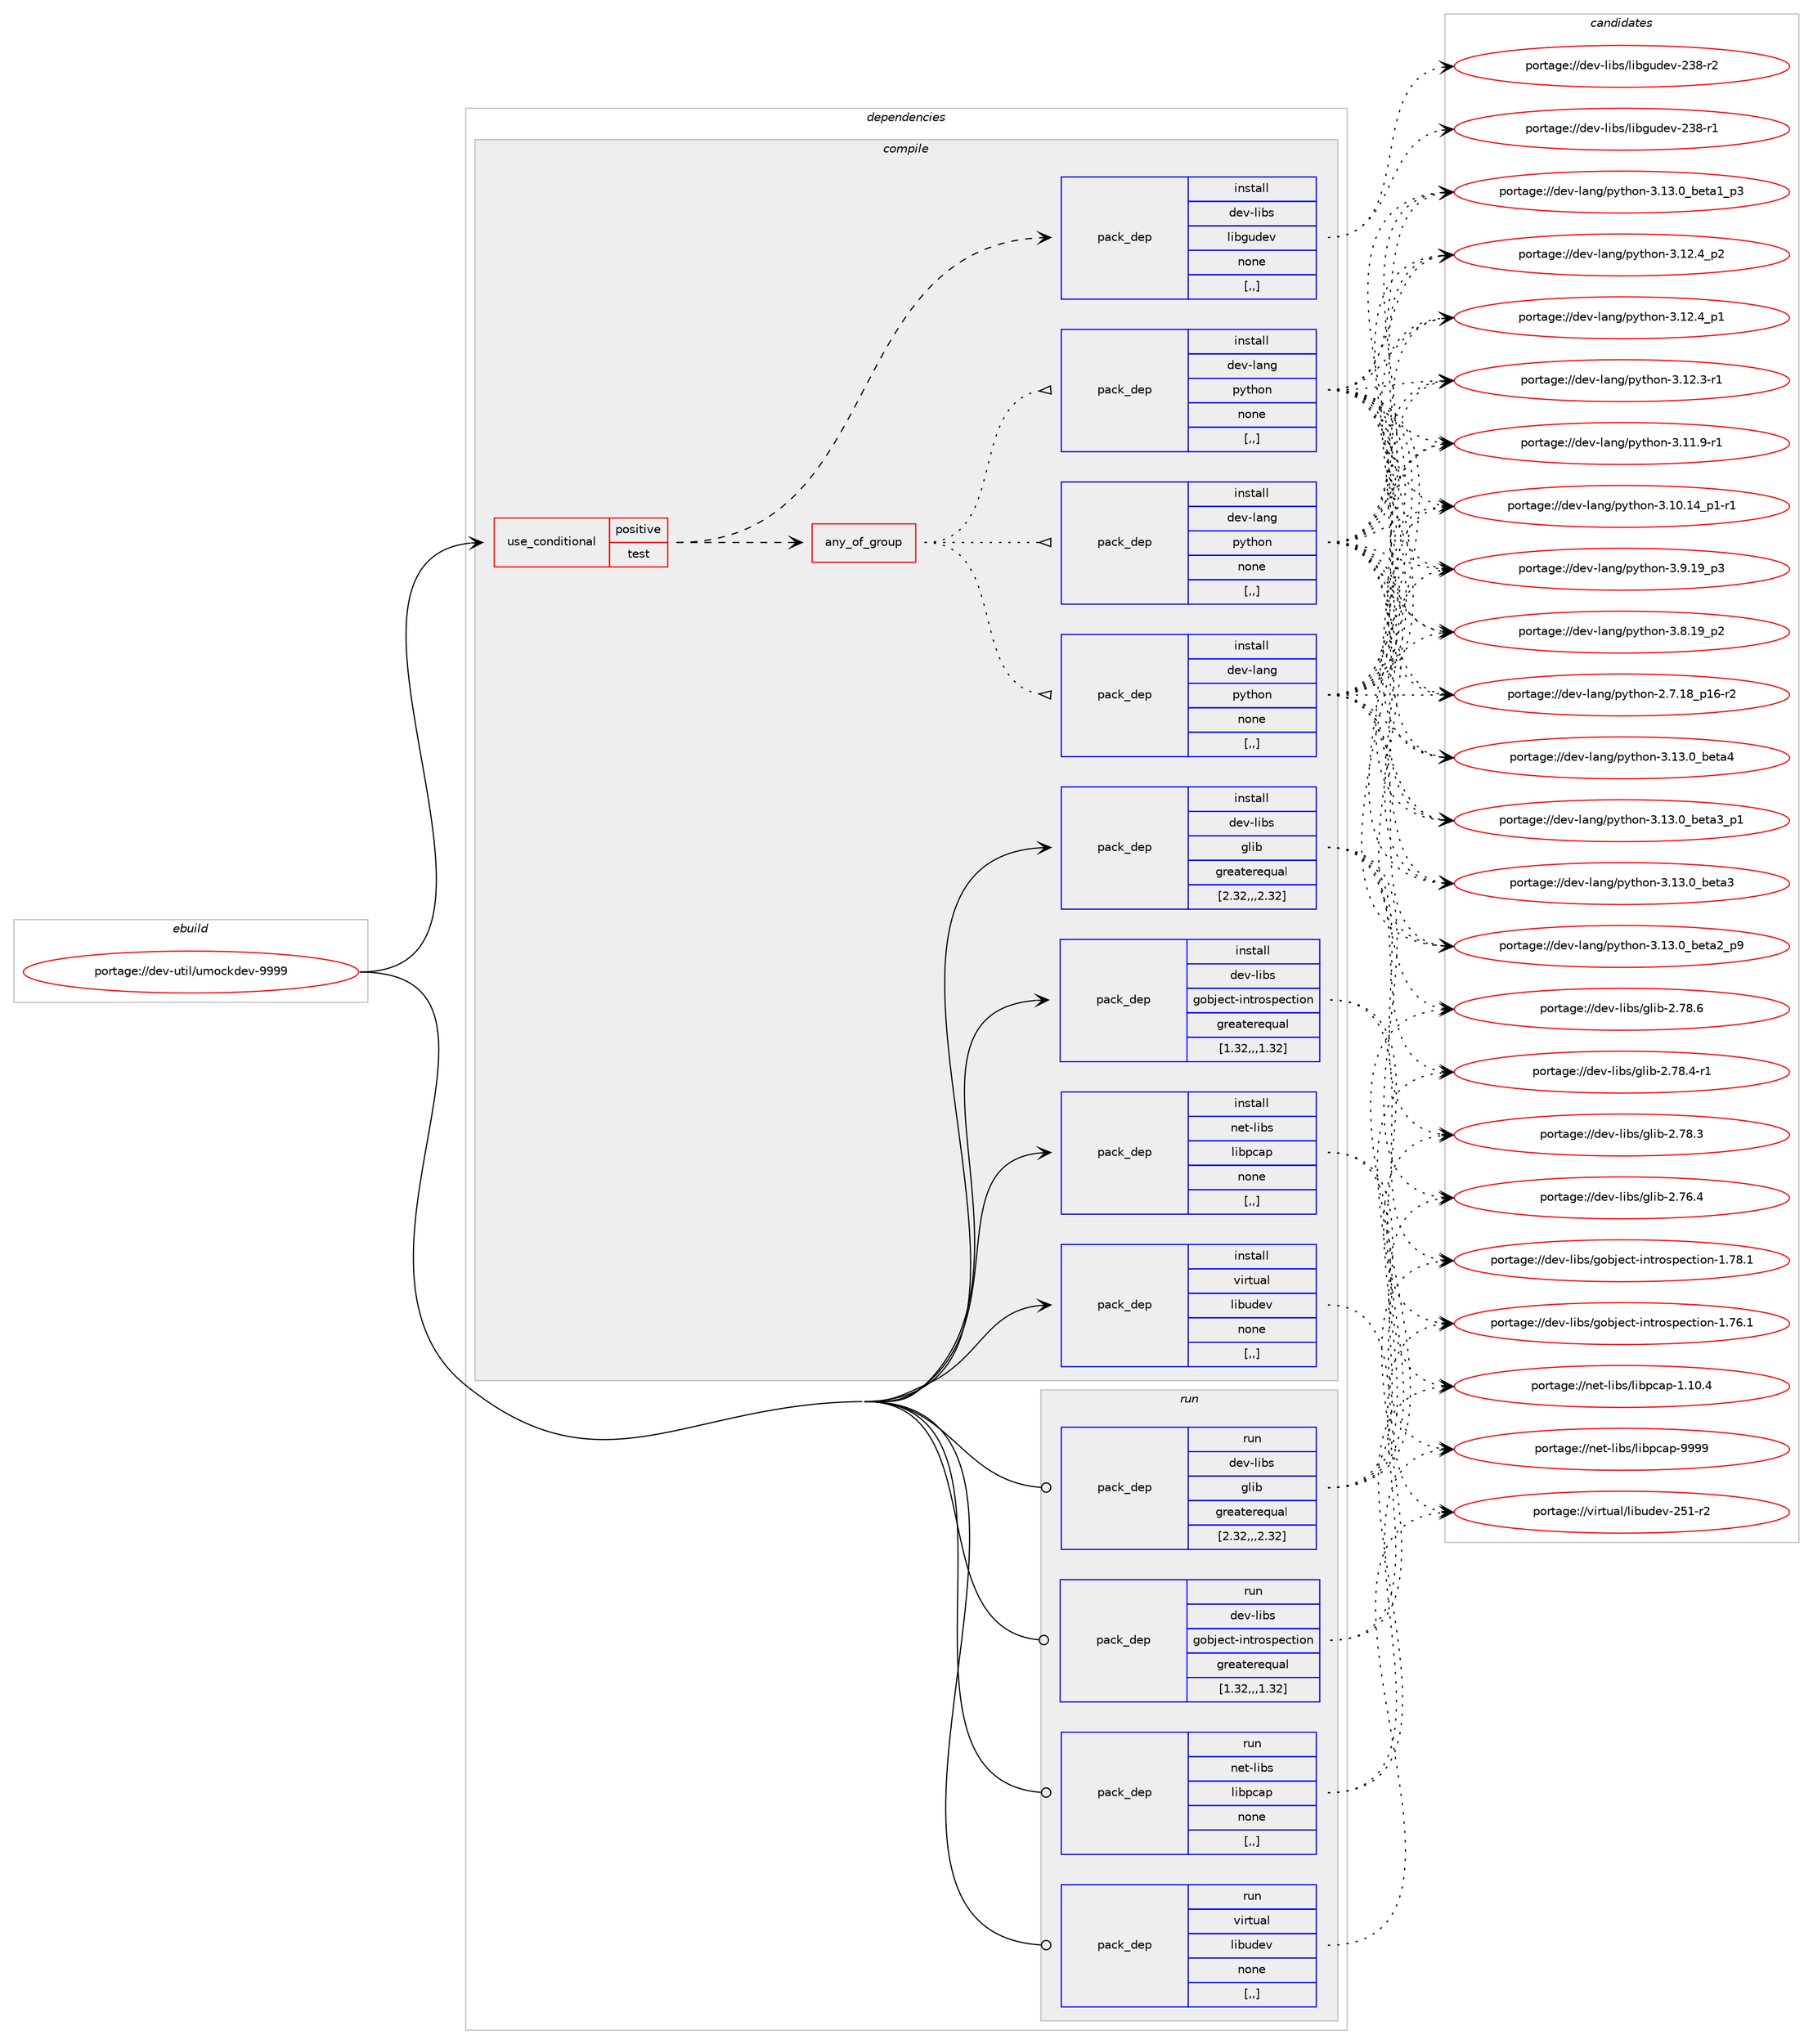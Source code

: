 digraph prolog {

# *************
# Graph options
# *************

newrank=true;
concentrate=true;
compound=true;
graph [rankdir=LR,fontname=Helvetica,fontsize=10,ranksep=1.5];#, ranksep=2.5, nodesep=0.2];
edge  [arrowhead=vee];
node  [fontname=Helvetica,fontsize=10];

# **********
# The ebuild
# **********

subgraph cluster_leftcol {
color=gray;
label=<<i>ebuild</i>>;
id [label="portage://dev-util/umockdev-9999", color=red, width=4, href="../dev-util/umockdev-9999.svg"];
}

# ****************
# The dependencies
# ****************

subgraph cluster_midcol {
color=gray;
label=<<i>dependencies</i>>;
subgraph cluster_compile {
fillcolor="#eeeeee";
style=filled;
label=<<i>compile</i>>;
subgraph cond61851 {
dependency219878 [label=<<TABLE BORDER="0" CELLBORDER="1" CELLSPACING="0" CELLPADDING="4"><TR><TD ROWSPAN="3" CELLPADDING="10">use_conditional</TD></TR><TR><TD>positive</TD></TR><TR><TD>test</TD></TR></TABLE>>, shape=none, color=red];
subgraph any1292 {
dependency219879 [label=<<TABLE BORDER="0" CELLBORDER="1" CELLSPACING="0" CELLPADDING="4"><TR><TD CELLPADDING="10">any_of_group</TD></TR></TABLE>>, shape=none, color=red];subgraph pack156581 {
dependency219880 [label=<<TABLE BORDER="0" CELLBORDER="1" CELLSPACING="0" CELLPADDING="4" WIDTH="220"><TR><TD ROWSPAN="6" CELLPADDING="30">pack_dep</TD></TR><TR><TD WIDTH="110">install</TD></TR><TR><TD>dev-lang</TD></TR><TR><TD>python</TD></TR><TR><TD>none</TD></TR><TR><TD>[,,]</TD></TR></TABLE>>, shape=none, color=blue];
}
dependency219879:e -> dependency219880:w [weight=20,style="dotted",arrowhead="oinv"];
subgraph pack156582 {
dependency219881 [label=<<TABLE BORDER="0" CELLBORDER="1" CELLSPACING="0" CELLPADDING="4" WIDTH="220"><TR><TD ROWSPAN="6" CELLPADDING="30">pack_dep</TD></TR><TR><TD WIDTH="110">install</TD></TR><TR><TD>dev-lang</TD></TR><TR><TD>python</TD></TR><TR><TD>none</TD></TR><TR><TD>[,,]</TD></TR></TABLE>>, shape=none, color=blue];
}
dependency219879:e -> dependency219881:w [weight=20,style="dotted",arrowhead="oinv"];
subgraph pack156583 {
dependency219882 [label=<<TABLE BORDER="0" CELLBORDER="1" CELLSPACING="0" CELLPADDING="4" WIDTH="220"><TR><TD ROWSPAN="6" CELLPADDING="30">pack_dep</TD></TR><TR><TD WIDTH="110">install</TD></TR><TR><TD>dev-lang</TD></TR><TR><TD>python</TD></TR><TR><TD>none</TD></TR><TR><TD>[,,]</TD></TR></TABLE>>, shape=none, color=blue];
}
dependency219879:e -> dependency219882:w [weight=20,style="dotted",arrowhead="oinv"];
}
dependency219878:e -> dependency219879:w [weight=20,style="dashed",arrowhead="vee"];
subgraph pack156584 {
dependency219883 [label=<<TABLE BORDER="0" CELLBORDER="1" CELLSPACING="0" CELLPADDING="4" WIDTH="220"><TR><TD ROWSPAN="6" CELLPADDING="30">pack_dep</TD></TR><TR><TD WIDTH="110">install</TD></TR><TR><TD>dev-libs</TD></TR><TR><TD>libgudev</TD></TR><TR><TD>none</TD></TR><TR><TD>[,,]</TD></TR></TABLE>>, shape=none, color=blue];
}
dependency219878:e -> dependency219883:w [weight=20,style="dashed",arrowhead="vee"];
}
id:e -> dependency219878:w [weight=20,style="solid",arrowhead="vee"];
subgraph pack156585 {
dependency219884 [label=<<TABLE BORDER="0" CELLBORDER="1" CELLSPACING="0" CELLPADDING="4" WIDTH="220"><TR><TD ROWSPAN="6" CELLPADDING="30">pack_dep</TD></TR><TR><TD WIDTH="110">install</TD></TR><TR><TD>dev-libs</TD></TR><TR><TD>glib</TD></TR><TR><TD>greaterequal</TD></TR><TR><TD>[2.32,,,2.32]</TD></TR></TABLE>>, shape=none, color=blue];
}
id:e -> dependency219884:w [weight=20,style="solid",arrowhead="vee"];
subgraph pack156586 {
dependency219885 [label=<<TABLE BORDER="0" CELLBORDER="1" CELLSPACING="0" CELLPADDING="4" WIDTH="220"><TR><TD ROWSPAN="6" CELLPADDING="30">pack_dep</TD></TR><TR><TD WIDTH="110">install</TD></TR><TR><TD>dev-libs</TD></TR><TR><TD>gobject-introspection</TD></TR><TR><TD>greaterequal</TD></TR><TR><TD>[1.32,,,1.32]</TD></TR></TABLE>>, shape=none, color=blue];
}
id:e -> dependency219885:w [weight=20,style="solid",arrowhead="vee"];
subgraph pack156587 {
dependency219886 [label=<<TABLE BORDER="0" CELLBORDER="1" CELLSPACING="0" CELLPADDING="4" WIDTH="220"><TR><TD ROWSPAN="6" CELLPADDING="30">pack_dep</TD></TR><TR><TD WIDTH="110">install</TD></TR><TR><TD>net-libs</TD></TR><TR><TD>libpcap</TD></TR><TR><TD>none</TD></TR><TR><TD>[,,]</TD></TR></TABLE>>, shape=none, color=blue];
}
id:e -> dependency219886:w [weight=20,style="solid",arrowhead="vee"];
subgraph pack156588 {
dependency219887 [label=<<TABLE BORDER="0" CELLBORDER="1" CELLSPACING="0" CELLPADDING="4" WIDTH="220"><TR><TD ROWSPAN="6" CELLPADDING="30">pack_dep</TD></TR><TR><TD WIDTH="110">install</TD></TR><TR><TD>virtual</TD></TR><TR><TD>libudev</TD></TR><TR><TD>none</TD></TR><TR><TD>[,,]</TD></TR></TABLE>>, shape=none, color=blue];
}
id:e -> dependency219887:w [weight=20,style="solid",arrowhead="vee"];
}
subgraph cluster_compileandrun {
fillcolor="#eeeeee";
style=filled;
label=<<i>compile and run</i>>;
}
subgraph cluster_run {
fillcolor="#eeeeee";
style=filled;
label=<<i>run</i>>;
subgraph pack156589 {
dependency219888 [label=<<TABLE BORDER="0" CELLBORDER="1" CELLSPACING="0" CELLPADDING="4" WIDTH="220"><TR><TD ROWSPAN="6" CELLPADDING="30">pack_dep</TD></TR><TR><TD WIDTH="110">run</TD></TR><TR><TD>dev-libs</TD></TR><TR><TD>glib</TD></TR><TR><TD>greaterequal</TD></TR><TR><TD>[2.32,,,2.32]</TD></TR></TABLE>>, shape=none, color=blue];
}
id:e -> dependency219888:w [weight=20,style="solid",arrowhead="odot"];
subgraph pack156590 {
dependency219889 [label=<<TABLE BORDER="0" CELLBORDER="1" CELLSPACING="0" CELLPADDING="4" WIDTH="220"><TR><TD ROWSPAN="6" CELLPADDING="30">pack_dep</TD></TR><TR><TD WIDTH="110">run</TD></TR><TR><TD>dev-libs</TD></TR><TR><TD>gobject-introspection</TD></TR><TR><TD>greaterequal</TD></TR><TR><TD>[1.32,,,1.32]</TD></TR></TABLE>>, shape=none, color=blue];
}
id:e -> dependency219889:w [weight=20,style="solid",arrowhead="odot"];
subgraph pack156591 {
dependency219890 [label=<<TABLE BORDER="0" CELLBORDER="1" CELLSPACING="0" CELLPADDING="4" WIDTH="220"><TR><TD ROWSPAN="6" CELLPADDING="30">pack_dep</TD></TR><TR><TD WIDTH="110">run</TD></TR><TR><TD>net-libs</TD></TR><TR><TD>libpcap</TD></TR><TR><TD>none</TD></TR><TR><TD>[,,]</TD></TR></TABLE>>, shape=none, color=blue];
}
id:e -> dependency219890:w [weight=20,style="solid",arrowhead="odot"];
subgraph pack156592 {
dependency219891 [label=<<TABLE BORDER="0" CELLBORDER="1" CELLSPACING="0" CELLPADDING="4" WIDTH="220"><TR><TD ROWSPAN="6" CELLPADDING="30">pack_dep</TD></TR><TR><TD WIDTH="110">run</TD></TR><TR><TD>virtual</TD></TR><TR><TD>libudev</TD></TR><TR><TD>none</TD></TR><TR><TD>[,,]</TD></TR></TABLE>>, shape=none, color=blue];
}
id:e -> dependency219891:w [weight=20,style="solid",arrowhead="odot"];
}
}

# **************
# The candidates
# **************

subgraph cluster_choices {
rank=same;
color=gray;
label=<<i>candidates</i>>;

subgraph choice156581 {
color=black;
nodesep=1;
choice1001011184510897110103471121211161041111104551464951464895981011169752 [label="portage://dev-lang/python-3.13.0_beta4", color=red, width=4,href="../dev-lang/python-3.13.0_beta4.svg"];
choice10010111845108971101034711212111610411111045514649514648959810111697519511249 [label="portage://dev-lang/python-3.13.0_beta3_p1", color=red, width=4,href="../dev-lang/python-3.13.0_beta3_p1.svg"];
choice1001011184510897110103471121211161041111104551464951464895981011169751 [label="portage://dev-lang/python-3.13.0_beta3", color=red, width=4,href="../dev-lang/python-3.13.0_beta3.svg"];
choice10010111845108971101034711212111610411111045514649514648959810111697509511257 [label="portage://dev-lang/python-3.13.0_beta2_p9", color=red, width=4,href="../dev-lang/python-3.13.0_beta2_p9.svg"];
choice10010111845108971101034711212111610411111045514649514648959810111697499511251 [label="portage://dev-lang/python-3.13.0_beta1_p3", color=red, width=4,href="../dev-lang/python-3.13.0_beta1_p3.svg"];
choice100101118451089711010347112121116104111110455146495046529511250 [label="portage://dev-lang/python-3.12.4_p2", color=red, width=4,href="../dev-lang/python-3.12.4_p2.svg"];
choice100101118451089711010347112121116104111110455146495046529511249 [label="portage://dev-lang/python-3.12.4_p1", color=red, width=4,href="../dev-lang/python-3.12.4_p1.svg"];
choice100101118451089711010347112121116104111110455146495046514511449 [label="portage://dev-lang/python-3.12.3-r1", color=red, width=4,href="../dev-lang/python-3.12.3-r1.svg"];
choice100101118451089711010347112121116104111110455146494946574511449 [label="portage://dev-lang/python-3.11.9-r1", color=red, width=4,href="../dev-lang/python-3.11.9-r1.svg"];
choice100101118451089711010347112121116104111110455146494846495295112494511449 [label="portage://dev-lang/python-3.10.14_p1-r1", color=red, width=4,href="../dev-lang/python-3.10.14_p1-r1.svg"];
choice100101118451089711010347112121116104111110455146574649579511251 [label="portage://dev-lang/python-3.9.19_p3", color=red, width=4,href="../dev-lang/python-3.9.19_p3.svg"];
choice100101118451089711010347112121116104111110455146564649579511250 [label="portage://dev-lang/python-3.8.19_p2", color=red, width=4,href="../dev-lang/python-3.8.19_p2.svg"];
choice100101118451089711010347112121116104111110455046554649569511249544511450 [label="portage://dev-lang/python-2.7.18_p16-r2", color=red, width=4,href="../dev-lang/python-2.7.18_p16-r2.svg"];
dependency219880:e -> choice1001011184510897110103471121211161041111104551464951464895981011169752:w [style=dotted,weight="100"];
dependency219880:e -> choice10010111845108971101034711212111610411111045514649514648959810111697519511249:w [style=dotted,weight="100"];
dependency219880:e -> choice1001011184510897110103471121211161041111104551464951464895981011169751:w [style=dotted,weight="100"];
dependency219880:e -> choice10010111845108971101034711212111610411111045514649514648959810111697509511257:w [style=dotted,weight="100"];
dependency219880:e -> choice10010111845108971101034711212111610411111045514649514648959810111697499511251:w [style=dotted,weight="100"];
dependency219880:e -> choice100101118451089711010347112121116104111110455146495046529511250:w [style=dotted,weight="100"];
dependency219880:e -> choice100101118451089711010347112121116104111110455146495046529511249:w [style=dotted,weight="100"];
dependency219880:e -> choice100101118451089711010347112121116104111110455146495046514511449:w [style=dotted,weight="100"];
dependency219880:e -> choice100101118451089711010347112121116104111110455146494946574511449:w [style=dotted,weight="100"];
dependency219880:e -> choice100101118451089711010347112121116104111110455146494846495295112494511449:w [style=dotted,weight="100"];
dependency219880:e -> choice100101118451089711010347112121116104111110455146574649579511251:w [style=dotted,weight="100"];
dependency219880:e -> choice100101118451089711010347112121116104111110455146564649579511250:w [style=dotted,weight="100"];
dependency219880:e -> choice100101118451089711010347112121116104111110455046554649569511249544511450:w [style=dotted,weight="100"];
}
subgraph choice156582 {
color=black;
nodesep=1;
choice1001011184510897110103471121211161041111104551464951464895981011169752 [label="portage://dev-lang/python-3.13.0_beta4", color=red, width=4,href="../dev-lang/python-3.13.0_beta4.svg"];
choice10010111845108971101034711212111610411111045514649514648959810111697519511249 [label="portage://dev-lang/python-3.13.0_beta3_p1", color=red, width=4,href="../dev-lang/python-3.13.0_beta3_p1.svg"];
choice1001011184510897110103471121211161041111104551464951464895981011169751 [label="portage://dev-lang/python-3.13.0_beta3", color=red, width=4,href="../dev-lang/python-3.13.0_beta3.svg"];
choice10010111845108971101034711212111610411111045514649514648959810111697509511257 [label="portage://dev-lang/python-3.13.0_beta2_p9", color=red, width=4,href="../dev-lang/python-3.13.0_beta2_p9.svg"];
choice10010111845108971101034711212111610411111045514649514648959810111697499511251 [label="portage://dev-lang/python-3.13.0_beta1_p3", color=red, width=4,href="../dev-lang/python-3.13.0_beta1_p3.svg"];
choice100101118451089711010347112121116104111110455146495046529511250 [label="portage://dev-lang/python-3.12.4_p2", color=red, width=4,href="../dev-lang/python-3.12.4_p2.svg"];
choice100101118451089711010347112121116104111110455146495046529511249 [label="portage://dev-lang/python-3.12.4_p1", color=red, width=4,href="../dev-lang/python-3.12.4_p1.svg"];
choice100101118451089711010347112121116104111110455146495046514511449 [label="portage://dev-lang/python-3.12.3-r1", color=red, width=4,href="../dev-lang/python-3.12.3-r1.svg"];
choice100101118451089711010347112121116104111110455146494946574511449 [label="portage://dev-lang/python-3.11.9-r1", color=red, width=4,href="../dev-lang/python-3.11.9-r1.svg"];
choice100101118451089711010347112121116104111110455146494846495295112494511449 [label="portage://dev-lang/python-3.10.14_p1-r1", color=red, width=4,href="../dev-lang/python-3.10.14_p1-r1.svg"];
choice100101118451089711010347112121116104111110455146574649579511251 [label="portage://dev-lang/python-3.9.19_p3", color=red, width=4,href="../dev-lang/python-3.9.19_p3.svg"];
choice100101118451089711010347112121116104111110455146564649579511250 [label="portage://dev-lang/python-3.8.19_p2", color=red, width=4,href="../dev-lang/python-3.8.19_p2.svg"];
choice100101118451089711010347112121116104111110455046554649569511249544511450 [label="portage://dev-lang/python-2.7.18_p16-r2", color=red, width=4,href="../dev-lang/python-2.7.18_p16-r2.svg"];
dependency219881:e -> choice1001011184510897110103471121211161041111104551464951464895981011169752:w [style=dotted,weight="100"];
dependency219881:e -> choice10010111845108971101034711212111610411111045514649514648959810111697519511249:w [style=dotted,weight="100"];
dependency219881:e -> choice1001011184510897110103471121211161041111104551464951464895981011169751:w [style=dotted,weight="100"];
dependency219881:e -> choice10010111845108971101034711212111610411111045514649514648959810111697509511257:w [style=dotted,weight="100"];
dependency219881:e -> choice10010111845108971101034711212111610411111045514649514648959810111697499511251:w [style=dotted,weight="100"];
dependency219881:e -> choice100101118451089711010347112121116104111110455146495046529511250:w [style=dotted,weight="100"];
dependency219881:e -> choice100101118451089711010347112121116104111110455146495046529511249:w [style=dotted,weight="100"];
dependency219881:e -> choice100101118451089711010347112121116104111110455146495046514511449:w [style=dotted,weight="100"];
dependency219881:e -> choice100101118451089711010347112121116104111110455146494946574511449:w [style=dotted,weight="100"];
dependency219881:e -> choice100101118451089711010347112121116104111110455146494846495295112494511449:w [style=dotted,weight="100"];
dependency219881:e -> choice100101118451089711010347112121116104111110455146574649579511251:w [style=dotted,weight="100"];
dependency219881:e -> choice100101118451089711010347112121116104111110455146564649579511250:w [style=dotted,weight="100"];
dependency219881:e -> choice100101118451089711010347112121116104111110455046554649569511249544511450:w [style=dotted,weight="100"];
}
subgraph choice156583 {
color=black;
nodesep=1;
choice1001011184510897110103471121211161041111104551464951464895981011169752 [label="portage://dev-lang/python-3.13.0_beta4", color=red, width=4,href="../dev-lang/python-3.13.0_beta4.svg"];
choice10010111845108971101034711212111610411111045514649514648959810111697519511249 [label="portage://dev-lang/python-3.13.0_beta3_p1", color=red, width=4,href="../dev-lang/python-3.13.0_beta3_p1.svg"];
choice1001011184510897110103471121211161041111104551464951464895981011169751 [label="portage://dev-lang/python-3.13.0_beta3", color=red, width=4,href="../dev-lang/python-3.13.0_beta3.svg"];
choice10010111845108971101034711212111610411111045514649514648959810111697509511257 [label="portage://dev-lang/python-3.13.0_beta2_p9", color=red, width=4,href="../dev-lang/python-3.13.0_beta2_p9.svg"];
choice10010111845108971101034711212111610411111045514649514648959810111697499511251 [label="portage://dev-lang/python-3.13.0_beta1_p3", color=red, width=4,href="../dev-lang/python-3.13.0_beta1_p3.svg"];
choice100101118451089711010347112121116104111110455146495046529511250 [label="portage://dev-lang/python-3.12.4_p2", color=red, width=4,href="../dev-lang/python-3.12.4_p2.svg"];
choice100101118451089711010347112121116104111110455146495046529511249 [label="portage://dev-lang/python-3.12.4_p1", color=red, width=4,href="../dev-lang/python-3.12.4_p1.svg"];
choice100101118451089711010347112121116104111110455146495046514511449 [label="portage://dev-lang/python-3.12.3-r1", color=red, width=4,href="../dev-lang/python-3.12.3-r1.svg"];
choice100101118451089711010347112121116104111110455146494946574511449 [label="portage://dev-lang/python-3.11.9-r1", color=red, width=4,href="../dev-lang/python-3.11.9-r1.svg"];
choice100101118451089711010347112121116104111110455146494846495295112494511449 [label="portage://dev-lang/python-3.10.14_p1-r1", color=red, width=4,href="../dev-lang/python-3.10.14_p1-r1.svg"];
choice100101118451089711010347112121116104111110455146574649579511251 [label="portage://dev-lang/python-3.9.19_p3", color=red, width=4,href="../dev-lang/python-3.9.19_p3.svg"];
choice100101118451089711010347112121116104111110455146564649579511250 [label="portage://dev-lang/python-3.8.19_p2", color=red, width=4,href="../dev-lang/python-3.8.19_p2.svg"];
choice100101118451089711010347112121116104111110455046554649569511249544511450 [label="portage://dev-lang/python-2.7.18_p16-r2", color=red, width=4,href="../dev-lang/python-2.7.18_p16-r2.svg"];
dependency219882:e -> choice1001011184510897110103471121211161041111104551464951464895981011169752:w [style=dotted,weight="100"];
dependency219882:e -> choice10010111845108971101034711212111610411111045514649514648959810111697519511249:w [style=dotted,weight="100"];
dependency219882:e -> choice1001011184510897110103471121211161041111104551464951464895981011169751:w [style=dotted,weight="100"];
dependency219882:e -> choice10010111845108971101034711212111610411111045514649514648959810111697509511257:w [style=dotted,weight="100"];
dependency219882:e -> choice10010111845108971101034711212111610411111045514649514648959810111697499511251:w [style=dotted,weight="100"];
dependency219882:e -> choice100101118451089711010347112121116104111110455146495046529511250:w [style=dotted,weight="100"];
dependency219882:e -> choice100101118451089711010347112121116104111110455146495046529511249:w [style=dotted,weight="100"];
dependency219882:e -> choice100101118451089711010347112121116104111110455146495046514511449:w [style=dotted,weight="100"];
dependency219882:e -> choice100101118451089711010347112121116104111110455146494946574511449:w [style=dotted,weight="100"];
dependency219882:e -> choice100101118451089711010347112121116104111110455146494846495295112494511449:w [style=dotted,weight="100"];
dependency219882:e -> choice100101118451089711010347112121116104111110455146574649579511251:w [style=dotted,weight="100"];
dependency219882:e -> choice100101118451089711010347112121116104111110455146564649579511250:w [style=dotted,weight="100"];
dependency219882:e -> choice100101118451089711010347112121116104111110455046554649569511249544511450:w [style=dotted,weight="100"];
}
subgraph choice156584 {
color=black;
nodesep=1;
choice10010111845108105981154710810598103117100101118455051564511450 [label="portage://dev-libs/libgudev-238-r2", color=red, width=4,href="../dev-libs/libgudev-238-r2.svg"];
choice10010111845108105981154710810598103117100101118455051564511449 [label="portage://dev-libs/libgudev-238-r1", color=red, width=4,href="../dev-libs/libgudev-238-r1.svg"];
dependency219883:e -> choice10010111845108105981154710810598103117100101118455051564511450:w [style=dotted,weight="100"];
dependency219883:e -> choice10010111845108105981154710810598103117100101118455051564511449:w [style=dotted,weight="100"];
}
subgraph choice156585 {
color=black;
nodesep=1;
choice1001011184510810598115471031081059845504655564654 [label="portage://dev-libs/glib-2.78.6", color=red, width=4,href="../dev-libs/glib-2.78.6.svg"];
choice10010111845108105981154710310810598455046555646524511449 [label="portage://dev-libs/glib-2.78.4-r1", color=red, width=4,href="../dev-libs/glib-2.78.4-r1.svg"];
choice1001011184510810598115471031081059845504655564651 [label="portage://dev-libs/glib-2.78.3", color=red, width=4,href="../dev-libs/glib-2.78.3.svg"];
choice1001011184510810598115471031081059845504655544652 [label="portage://dev-libs/glib-2.76.4", color=red, width=4,href="../dev-libs/glib-2.76.4.svg"];
dependency219884:e -> choice1001011184510810598115471031081059845504655564654:w [style=dotted,weight="100"];
dependency219884:e -> choice10010111845108105981154710310810598455046555646524511449:w [style=dotted,weight="100"];
dependency219884:e -> choice1001011184510810598115471031081059845504655564651:w [style=dotted,weight="100"];
dependency219884:e -> choice1001011184510810598115471031081059845504655544652:w [style=dotted,weight="100"];
}
subgraph choice156586 {
color=black;
nodesep=1;
choice1001011184510810598115471031119810610199116451051101161141111151121019911610511111045494655564649 [label="portage://dev-libs/gobject-introspection-1.78.1", color=red, width=4,href="../dev-libs/gobject-introspection-1.78.1.svg"];
choice1001011184510810598115471031119810610199116451051101161141111151121019911610511111045494655544649 [label="portage://dev-libs/gobject-introspection-1.76.1", color=red, width=4,href="../dev-libs/gobject-introspection-1.76.1.svg"];
dependency219885:e -> choice1001011184510810598115471031119810610199116451051101161141111151121019911610511111045494655564649:w [style=dotted,weight="100"];
dependency219885:e -> choice1001011184510810598115471031119810610199116451051101161141111151121019911610511111045494655544649:w [style=dotted,weight="100"];
}
subgraph choice156587 {
color=black;
nodesep=1;
choice1101011164510810598115471081059811299971124557575757 [label="portage://net-libs/libpcap-9999", color=red, width=4,href="../net-libs/libpcap-9999.svg"];
choice11010111645108105981154710810598112999711245494649484652 [label="portage://net-libs/libpcap-1.10.4", color=red, width=4,href="../net-libs/libpcap-1.10.4.svg"];
dependency219886:e -> choice1101011164510810598115471081059811299971124557575757:w [style=dotted,weight="100"];
dependency219886:e -> choice11010111645108105981154710810598112999711245494649484652:w [style=dotted,weight="100"];
}
subgraph choice156588 {
color=black;
nodesep=1;
choice118105114116117971084710810598117100101118455053494511450 [label="portage://virtual/libudev-251-r2", color=red, width=4,href="../virtual/libudev-251-r2.svg"];
dependency219887:e -> choice118105114116117971084710810598117100101118455053494511450:w [style=dotted,weight="100"];
}
subgraph choice156589 {
color=black;
nodesep=1;
choice1001011184510810598115471031081059845504655564654 [label="portage://dev-libs/glib-2.78.6", color=red, width=4,href="../dev-libs/glib-2.78.6.svg"];
choice10010111845108105981154710310810598455046555646524511449 [label="portage://dev-libs/glib-2.78.4-r1", color=red, width=4,href="../dev-libs/glib-2.78.4-r1.svg"];
choice1001011184510810598115471031081059845504655564651 [label="portage://dev-libs/glib-2.78.3", color=red, width=4,href="../dev-libs/glib-2.78.3.svg"];
choice1001011184510810598115471031081059845504655544652 [label="portage://dev-libs/glib-2.76.4", color=red, width=4,href="../dev-libs/glib-2.76.4.svg"];
dependency219888:e -> choice1001011184510810598115471031081059845504655564654:w [style=dotted,weight="100"];
dependency219888:e -> choice10010111845108105981154710310810598455046555646524511449:w [style=dotted,weight="100"];
dependency219888:e -> choice1001011184510810598115471031081059845504655564651:w [style=dotted,weight="100"];
dependency219888:e -> choice1001011184510810598115471031081059845504655544652:w [style=dotted,weight="100"];
}
subgraph choice156590 {
color=black;
nodesep=1;
choice1001011184510810598115471031119810610199116451051101161141111151121019911610511111045494655564649 [label="portage://dev-libs/gobject-introspection-1.78.1", color=red, width=4,href="../dev-libs/gobject-introspection-1.78.1.svg"];
choice1001011184510810598115471031119810610199116451051101161141111151121019911610511111045494655544649 [label="portage://dev-libs/gobject-introspection-1.76.1", color=red, width=4,href="../dev-libs/gobject-introspection-1.76.1.svg"];
dependency219889:e -> choice1001011184510810598115471031119810610199116451051101161141111151121019911610511111045494655564649:w [style=dotted,weight="100"];
dependency219889:e -> choice1001011184510810598115471031119810610199116451051101161141111151121019911610511111045494655544649:w [style=dotted,weight="100"];
}
subgraph choice156591 {
color=black;
nodesep=1;
choice1101011164510810598115471081059811299971124557575757 [label="portage://net-libs/libpcap-9999", color=red, width=4,href="../net-libs/libpcap-9999.svg"];
choice11010111645108105981154710810598112999711245494649484652 [label="portage://net-libs/libpcap-1.10.4", color=red, width=4,href="../net-libs/libpcap-1.10.4.svg"];
dependency219890:e -> choice1101011164510810598115471081059811299971124557575757:w [style=dotted,weight="100"];
dependency219890:e -> choice11010111645108105981154710810598112999711245494649484652:w [style=dotted,weight="100"];
}
subgraph choice156592 {
color=black;
nodesep=1;
choice118105114116117971084710810598117100101118455053494511450 [label="portage://virtual/libudev-251-r2", color=red, width=4,href="../virtual/libudev-251-r2.svg"];
dependency219891:e -> choice118105114116117971084710810598117100101118455053494511450:w [style=dotted,weight="100"];
}
}

}
